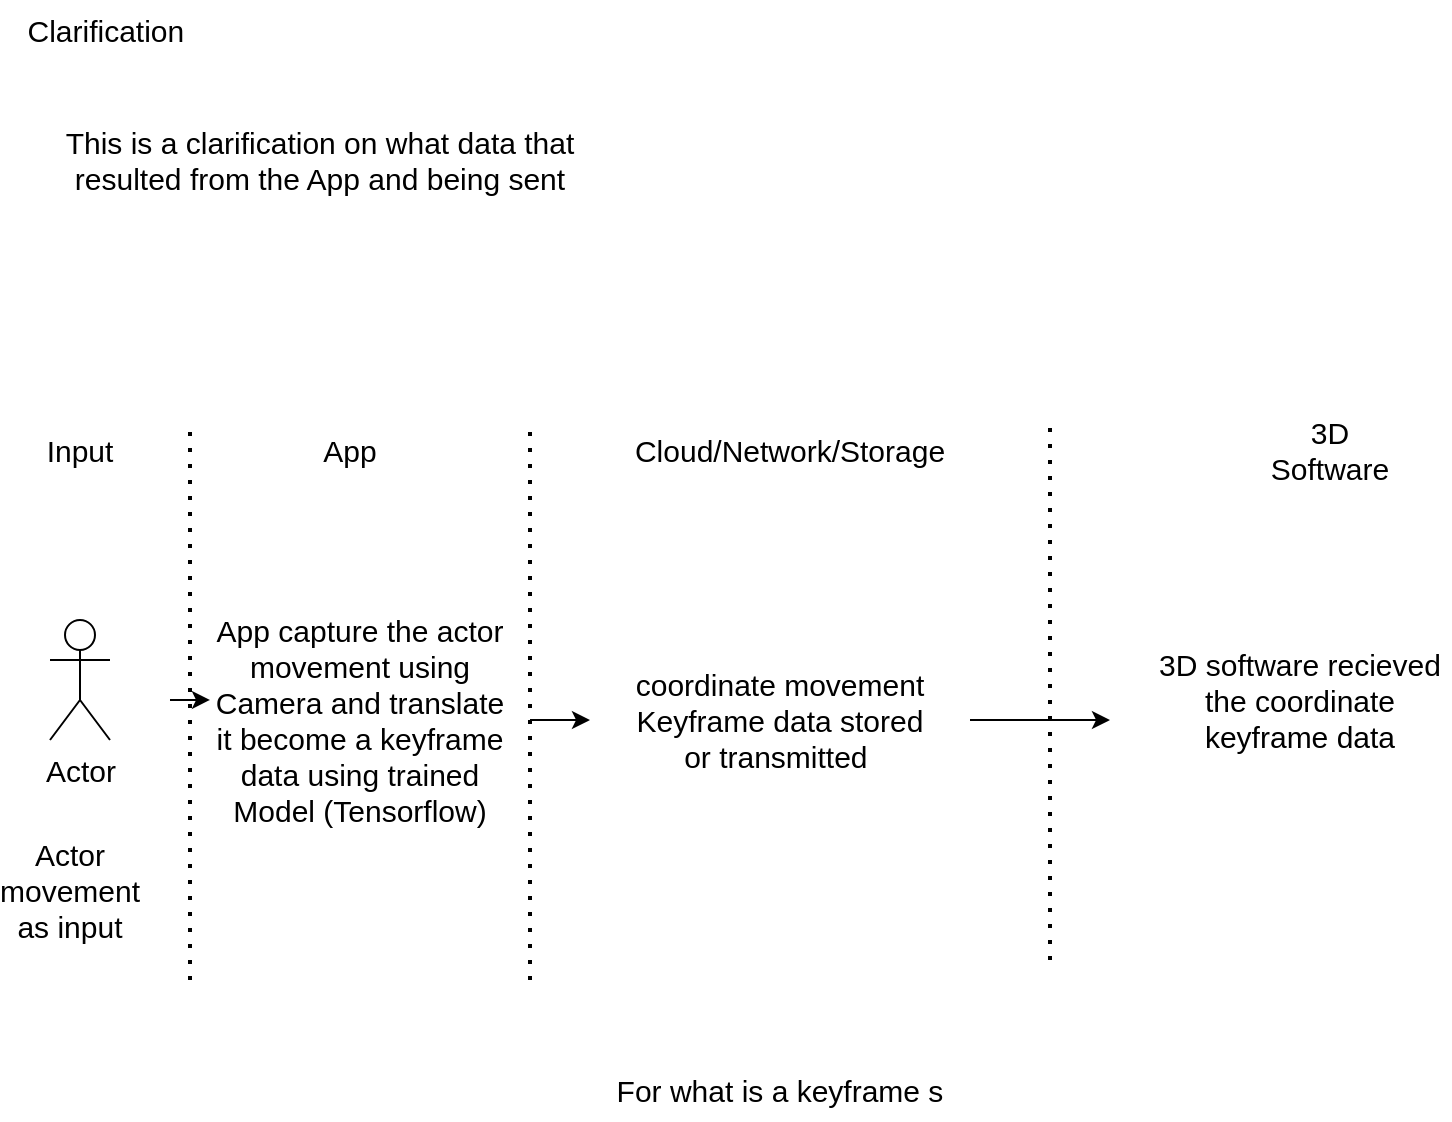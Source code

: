 <mxfile version="18.0.6" type="device"><diagram id="2C8e6RTj2WpoxbxEo98X" name="Page-1"><mxGraphModel dx="819" dy="531" grid="1" gridSize="10" guides="1" tooltips="1" connect="1" arrows="1" fold="1" page="1" pageScale="1" pageWidth="850" pageHeight="1100" math="0" shadow="0"><root><mxCell id="0"/><mxCell id="1" parent="0"/><mxCell id="a0qSq8NkBgW2wGXkCr7v-1" value="&lt;font style=&quot;font-size: 15px;&quot;&gt;Clarification&amp;nbsp;&lt;/font&gt;" style="text;html=1;strokeColor=none;fillColor=none;align=center;verticalAlign=middle;whiteSpace=wrap;rounded=0;" vertex="1" parent="1"><mxGeometry x="50" y="30" width="60" height="30" as="geometry"/></mxCell><mxCell id="a0qSq8NkBgW2wGXkCr7v-2" value="This is a clarification on what data that resulted from the App and being sent" style="text;html=1;strokeColor=none;fillColor=none;align=center;verticalAlign=middle;whiteSpace=wrap;rounded=0;fontSize=15;" vertex="1" parent="1"><mxGeometry x="40" y="70" width="290" height="80" as="geometry"/></mxCell><mxCell id="a0qSq8NkBgW2wGXkCr7v-3" value="" style="endArrow=none;dashed=1;html=1;dashPattern=1 3;strokeWidth=2;rounded=0;fontSize=15;" edge="1" parent="1"><mxGeometry width="50" height="50" relative="1" as="geometry"><mxPoint x="290" y="520" as="sourcePoint"/><mxPoint x="290" y="240" as="targetPoint"/></mxGeometry></mxCell><mxCell id="a0qSq8NkBgW2wGXkCr7v-4" value="" style="endArrow=none;dashed=1;html=1;dashPattern=1 3;strokeWidth=2;rounded=0;fontSize=15;" edge="1" parent="1"><mxGeometry width="50" height="50" relative="1" as="geometry"><mxPoint x="550" y="510" as="sourcePoint"/><mxPoint x="550" y="240" as="targetPoint"/></mxGeometry></mxCell><mxCell id="a0qSq8NkBgW2wGXkCr7v-5" value="App" style="text;html=1;strokeColor=none;fillColor=none;align=center;verticalAlign=middle;whiteSpace=wrap;rounded=0;fontSize=15;" vertex="1" parent="1"><mxGeometry x="170" y="240" width="60" height="30" as="geometry"/></mxCell><mxCell id="a0qSq8NkBgW2wGXkCr7v-6" value="Cloud/Network/Storage" style="text;html=1;strokeColor=none;fillColor=none;align=center;verticalAlign=middle;whiteSpace=wrap;rounded=0;fontSize=15;" vertex="1" parent="1"><mxGeometry x="390" y="240" width="60" height="30" as="geometry"/></mxCell><mxCell id="a0qSq8NkBgW2wGXkCr7v-7" value="" style="endArrow=none;dashed=1;html=1;dashPattern=1 3;strokeWidth=2;rounded=0;fontSize=15;" edge="1" parent="1"><mxGeometry width="50" height="50" relative="1" as="geometry"><mxPoint x="120" y="520" as="sourcePoint"/><mxPoint x="120" y="240" as="targetPoint"/></mxGeometry></mxCell><mxCell id="a0qSq8NkBgW2wGXkCr7v-9" value="3D Software" style="text;html=1;strokeColor=none;fillColor=none;align=center;verticalAlign=middle;whiteSpace=wrap;rounded=0;fontSize=15;" vertex="1" parent="1"><mxGeometry x="660" y="240" width="60" height="30" as="geometry"/></mxCell><mxCell id="a0qSq8NkBgW2wGXkCr7v-10" value="Actor" style="shape=umlActor;verticalLabelPosition=bottom;verticalAlign=top;html=1;outlineConnect=0;fontSize=15;" vertex="1" parent="1"><mxGeometry x="50" y="340" width="30" height="60" as="geometry"/></mxCell><mxCell id="a0qSq8NkBgW2wGXkCr7v-11" value="Input" style="text;html=1;strokeColor=none;fillColor=none;align=center;verticalAlign=middle;whiteSpace=wrap;rounded=0;fontSize=15;" vertex="1" parent="1"><mxGeometry x="35" y="240" width="60" height="30" as="geometry"/></mxCell><mxCell id="a0qSq8NkBgW2wGXkCr7v-12" value="Actor movement as input" style="text;html=1;strokeColor=none;fillColor=none;align=center;verticalAlign=middle;whiteSpace=wrap;rounded=0;fontSize=15;" vertex="1" parent="1"><mxGeometry x="30" y="460" width="60" height="30" as="geometry"/></mxCell><mxCell id="a0qSq8NkBgW2wGXkCr7v-13" value="App capture the actor movement using Camera and translate it become a keyframe data using trained Model (Tensorflow)" style="text;html=1;strokeColor=none;fillColor=none;align=center;verticalAlign=middle;whiteSpace=wrap;rounded=0;fontSize=15;" vertex="1" parent="1"><mxGeometry x="130" y="360" width="150" height="60" as="geometry"/></mxCell><mxCell id="a0qSq8NkBgW2wGXkCr7v-14" value="coordinate movement Keyframe data stored or transmitted&amp;nbsp;" style="text;html=1;strokeColor=none;fillColor=none;align=center;verticalAlign=middle;whiteSpace=wrap;rounded=0;fontSize=15;" vertex="1" parent="1"><mxGeometry x="340" y="360" width="150" height="60" as="geometry"/></mxCell><mxCell id="a0qSq8NkBgW2wGXkCr7v-15" value="3D software recieved the coordinate keyframe data" style="text;html=1;strokeColor=none;fillColor=none;align=center;verticalAlign=middle;whiteSpace=wrap;rounded=0;fontSize=15;" vertex="1" parent="1"><mxGeometry x="600" y="350" width="150" height="60" as="geometry"/></mxCell><mxCell id="a0qSq8NkBgW2wGXkCr7v-16" value="" style="endArrow=classic;html=1;rounded=0;fontSize=15;entryX=0;entryY=0.333;entryDx=0;entryDy=0;entryPerimeter=0;" edge="1" parent="1" target="a0qSq8NkBgW2wGXkCr7v-13"><mxGeometry width="50" height="50" relative="1" as="geometry"><mxPoint x="110" y="380" as="sourcePoint"/><mxPoint x="450" y="330" as="targetPoint"/></mxGeometry></mxCell><mxCell id="a0qSq8NkBgW2wGXkCr7v-17" value="" style="endArrow=classic;html=1;rounded=0;fontSize=15;" edge="1" parent="1"><mxGeometry width="50" height="50" relative="1" as="geometry"><mxPoint x="290" y="390" as="sourcePoint"/><mxPoint x="320" y="390" as="targetPoint"/></mxGeometry></mxCell><mxCell id="a0qSq8NkBgW2wGXkCr7v-18" value="" style="endArrow=classic;html=1;rounded=0;fontSize=15;" edge="1" parent="1"><mxGeometry width="50" height="50" relative="1" as="geometry"><mxPoint x="510" y="390" as="sourcePoint"/><mxPoint x="580" y="390" as="targetPoint"/></mxGeometry></mxCell><mxCell id="a0qSq8NkBgW2wGXkCr7v-19" value="For what is a keyframe s" style="text;html=1;strokeColor=none;fillColor=none;align=center;verticalAlign=middle;whiteSpace=wrap;rounded=0;fontSize=15;" vertex="1" parent="1"><mxGeometry x="235" y="560" width="360" height="30" as="geometry"/></mxCell></root></mxGraphModel></diagram></mxfile>